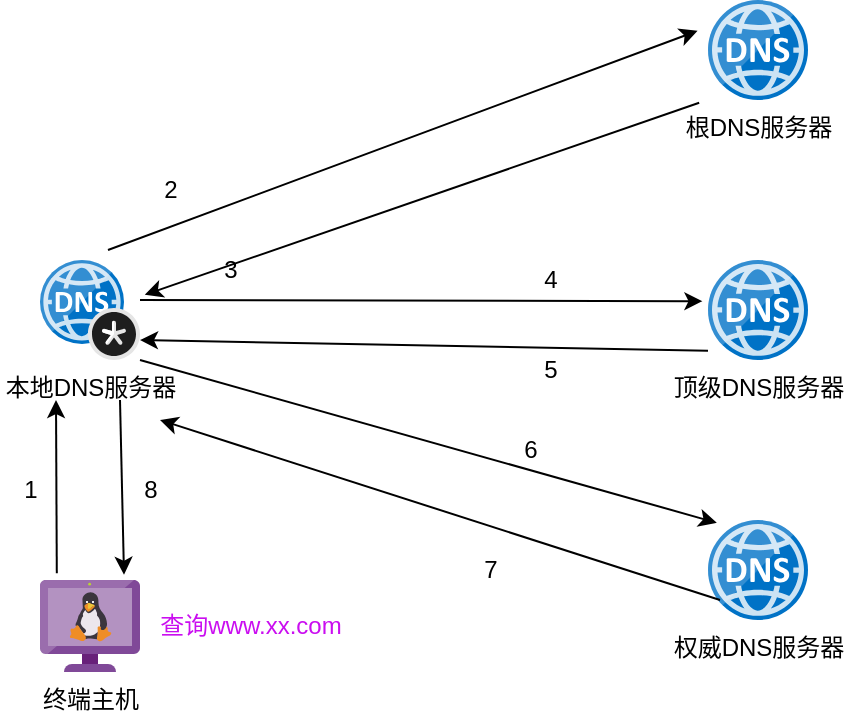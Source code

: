 <mxfile version="20.5.3" type="github">
  <diagram id="evxgfFGU-aJ5rB00Pppb" name="第 1 页">
    <mxGraphModel dx="1038" dy="539" grid="1" gridSize="10" guides="1" tooltips="1" connect="1" arrows="1" fold="1" page="1" pageScale="1" pageWidth="827" pageHeight="1169" math="0" shadow="0">
      <root>
        <mxCell id="0" />
        <mxCell id="1" parent="0" />
        <mxCell id="-M545_923c7AzKaIRuYG-1" value="本地DNS服务器" style="sketch=0;aspect=fixed;html=1;points=[];align=center;image;fontSize=12;image=img/lib/mscae/DNS_Private_Zones.svg;" vertex="1" parent="1">
          <mxGeometry x="80" y="140" width="50" height="50" as="geometry" />
        </mxCell>
        <mxCell id="-M545_923c7AzKaIRuYG-2" value="根DNS服务器" style="sketch=0;aspect=fixed;html=1;points=[];align=center;image;fontSize=12;image=img/lib/mscae/DNS.svg;" vertex="1" parent="1">
          <mxGeometry x="414" y="10" width="50" height="50" as="geometry" />
        </mxCell>
        <mxCell id="-M545_923c7AzKaIRuYG-4" value="顶级DNS服务器" style="sketch=0;aspect=fixed;html=1;points=[];align=center;image;fontSize=12;image=img/lib/mscae/DNS.svg;" vertex="1" parent="1">
          <mxGeometry x="414" y="140" width="50" height="50" as="geometry" />
        </mxCell>
        <mxCell id="-M545_923c7AzKaIRuYG-5" value="权威DNS服务器" style="sketch=0;aspect=fixed;html=1;points=[];align=center;image;fontSize=12;image=img/lib/mscae/DNS.svg;" vertex="1" parent="1">
          <mxGeometry x="414" y="270" width="50" height="50" as="geometry" />
        </mxCell>
        <mxCell id="-M545_923c7AzKaIRuYG-6" value="终端主机" style="sketch=0;aspect=fixed;html=1;points=[];align=center;image;fontSize=12;image=img/lib/mscae/VM_Linux_Non_Azure.svg;" vertex="1" parent="1">
          <mxGeometry x="80" y="300" width="50" height="46" as="geometry" />
        </mxCell>
        <mxCell id="-M545_923c7AzKaIRuYG-7" value="" style="edgeStyle=none;orthogonalLoop=1;jettySize=auto;html=1;rounded=0;exitX=0.168;exitY=-0.074;exitDx=0;exitDy=0;exitPerimeter=0;" edge="1" parent="1" source="-M545_923c7AzKaIRuYG-6">
          <mxGeometry width="80" relative="1" as="geometry">
            <mxPoint x="100" y="270" as="sourcePoint" />
            <mxPoint x="88" y="210" as="targetPoint" />
            <Array as="points" />
          </mxGeometry>
        </mxCell>
        <mxCell id="-M545_923c7AzKaIRuYG-8" value="" style="edgeStyle=none;orthogonalLoop=1;jettySize=auto;html=1;rounded=0;entryX=0.84;entryY=-0.057;entryDx=0;entryDy=0;entryPerimeter=0;" edge="1" parent="1" target="-M545_923c7AzKaIRuYG-6">
          <mxGeometry width="80" relative="1" as="geometry">
            <mxPoint x="120" y="210" as="sourcePoint" />
            <mxPoint x="200" y="220" as="targetPoint" />
            <Array as="points" />
          </mxGeometry>
        </mxCell>
        <mxCell id="-M545_923c7AzKaIRuYG-9" value="1" style="text;html=1;resizable=0;autosize=1;align=center;verticalAlign=middle;points=[];fillColor=none;strokeColor=none;rounded=0;" vertex="1" parent="1">
          <mxGeometry x="60" y="240" width="30" height="30" as="geometry" />
        </mxCell>
        <mxCell id="-M545_923c7AzKaIRuYG-10" value="8" style="text;html=1;resizable=0;autosize=1;align=center;verticalAlign=middle;points=[];fillColor=none;strokeColor=none;rounded=0;" vertex="1" parent="1">
          <mxGeometry x="120" y="240" width="30" height="30" as="geometry" />
        </mxCell>
        <mxCell id="-M545_923c7AzKaIRuYG-11" value="" style="edgeStyle=none;orthogonalLoop=1;jettySize=auto;html=1;rounded=0;exitX=0.68;exitY=-0.1;exitDx=0;exitDy=0;exitPerimeter=0;entryX=-0.104;entryY=0.308;entryDx=0;entryDy=0;entryPerimeter=0;" edge="1" parent="1" source="-M545_923c7AzKaIRuYG-1" target="-M545_923c7AzKaIRuYG-2">
          <mxGeometry width="80" relative="1" as="geometry">
            <mxPoint x="110" y="130" as="sourcePoint" />
            <mxPoint x="230" y="70" as="targetPoint" />
            <Array as="points" />
          </mxGeometry>
        </mxCell>
        <mxCell id="-M545_923c7AzKaIRuYG-12" value="" style="edgeStyle=none;orthogonalLoop=1;jettySize=auto;html=1;rounded=0;entryX=1.048;entryY=0.348;entryDx=0;entryDy=0;entryPerimeter=0;exitX=-0.088;exitY=1.028;exitDx=0;exitDy=0;exitPerimeter=0;" edge="1" parent="1" source="-M545_923c7AzKaIRuYG-2" target="-M545_923c7AzKaIRuYG-1">
          <mxGeometry width="80" relative="1" as="geometry">
            <mxPoint x="220" y="130" as="sourcePoint" />
            <mxPoint x="300" y="130" as="targetPoint" />
            <Array as="points" />
          </mxGeometry>
        </mxCell>
        <mxCell id="-M545_923c7AzKaIRuYG-13" value="2" style="text;html=1;resizable=0;autosize=1;align=center;verticalAlign=middle;points=[];fillColor=none;strokeColor=none;rounded=0;" vertex="1" parent="1">
          <mxGeometry x="130" y="90" width="30" height="30" as="geometry" />
        </mxCell>
        <mxCell id="-M545_923c7AzKaIRuYG-14" value="3" style="text;html=1;resizable=0;autosize=1;align=center;verticalAlign=middle;points=[];fillColor=none;strokeColor=none;rounded=0;" vertex="1" parent="1">
          <mxGeometry x="160" y="130" width="30" height="30" as="geometry" />
        </mxCell>
        <mxCell id="-M545_923c7AzKaIRuYG-15" value="" style="edgeStyle=none;orthogonalLoop=1;jettySize=auto;html=1;rounded=0;entryX=-0.056;entryY=0.412;entryDx=0;entryDy=0;entryPerimeter=0;" edge="1" parent="1" target="-M545_923c7AzKaIRuYG-4">
          <mxGeometry width="80" relative="1" as="geometry">
            <mxPoint x="130" y="160" as="sourcePoint" />
            <mxPoint x="210" y="160" as="targetPoint" />
            <Array as="points" />
          </mxGeometry>
        </mxCell>
        <mxCell id="-M545_923c7AzKaIRuYG-16" value="" style="edgeStyle=none;orthogonalLoop=1;jettySize=auto;html=1;rounded=0;entryX=1;entryY=0.8;entryDx=0;entryDy=0;entryPerimeter=0;exitX=0;exitY=0.908;exitDx=0;exitDy=0;exitPerimeter=0;" edge="1" parent="1" source="-M545_923c7AzKaIRuYG-4" target="-M545_923c7AzKaIRuYG-1">
          <mxGeometry width="80" relative="1" as="geometry">
            <mxPoint x="280" y="180" as="sourcePoint" />
            <mxPoint x="160" y="220" as="targetPoint" />
            <Array as="points" />
          </mxGeometry>
        </mxCell>
        <mxCell id="-M545_923c7AzKaIRuYG-17" value="" style="edgeStyle=none;orthogonalLoop=1;jettySize=auto;html=1;rounded=0;entryX=0.088;entryY=0.028;entryDx=0;entryDy=0;entryPerimeter=0;" edge="1" parent="1" target="-M545_923c7AzKaIRuYG-5">
          <mxGeometry width="80" relative="1" as="geometry">
            <mxPoint x="130" y="190" as="sourcePoint" />
            <mxPoint x="210" y="190" as="targetPoint" />
            <Array as="points" />
          </mxGeometry>
        </mxCell>
        <mxCell id="-M545_923c7AzKaIRuYG-18" value="" style="edgeStyle=none;orthogonalLoop=1;jettySize=auto;html=1;rounded=0;exitX=0.12;exitY=0.8;exitDx=0;exitDy=0;exitPerimeter=0;" edge="1" parent="1" source="-M545_923c7AzKaIRuYG-5">
          <mxGeometry width="80" relative="1" as="geometry">
            <mxPoint x="280" y="270" as="sourcePoint" />
            <mxPoint x="140" y="220" as="targetPoint" />
            <Array as="points" />
          </mxGeometry>
        </mxCell>
        <mxCell id="-M545_923c7AzKaIRuYG-19" value="4" style="text;html=1;resizable=0;autosize=1;align=center;verticalAlign=middle;points=[];fillColor=none;strokeColor=none;rounded=0;" vertex="1" parent="1">
          <mxGeometry x="320" y="135" width="30" height="30" as="geometry" />
        </mxCell>
        <mxCell id="-M545_923c7AzKaIRuYG-20" value="5" style="text;html=1;resizable=0;autosize=1;align=center;verticalAlign=middle;points=[];fillColor=none;strokeColor=none;rounded=0;" vertex="1" parent="1">
          <mxGeometry x="320" y="180" width="30" height="30" as="geometry" />
        </mxCell>
        <mxCell id="-M545_923c7AzKaIRuYG-22" value="6" style="text;html=1;resizable=0;autosize=1;align=center;verticalAlign=middle;points=[];fillColor=none;strokeColor=none;rounded=0;" vertex="1" parent="1">
          <mxGeometry x="310" y="220" width="30" height="30" as="geometry" />
        </mxCell>
        <mxCell id="-M545_923c7AzKaIRuYG-23" value="7" style="text;html=1;resizable=0;autosize=1;align=center;verticalAlign=middle;points=[];fillColor=none;strokeColor=none;rounded=0;" vertex="1" parent="1">
          <mxGeometry x="290" y="280" width="30" height="30" as="geometry" />
        </mxCell>
        <mxCell id="-M545_923c7AzKaIRuYG-24" value="&lt;font color=&quot;#ca0ef0&quot;&gt;查询www.xx.com&lt;/font&gt;" style="text;html=1;resizable=0;autosize=1;align=center;verticalAlign=middle;points=[];fillColor=none;strokeColor=none;rounded=0;" vertex="1" parent="1">
          <mxGeometry x="130" y="308" width="110" height="30" as="geometry" />
        </mxCell>
      </root>
    </mxGraphModel>
  </diagram>
</mxfile>
